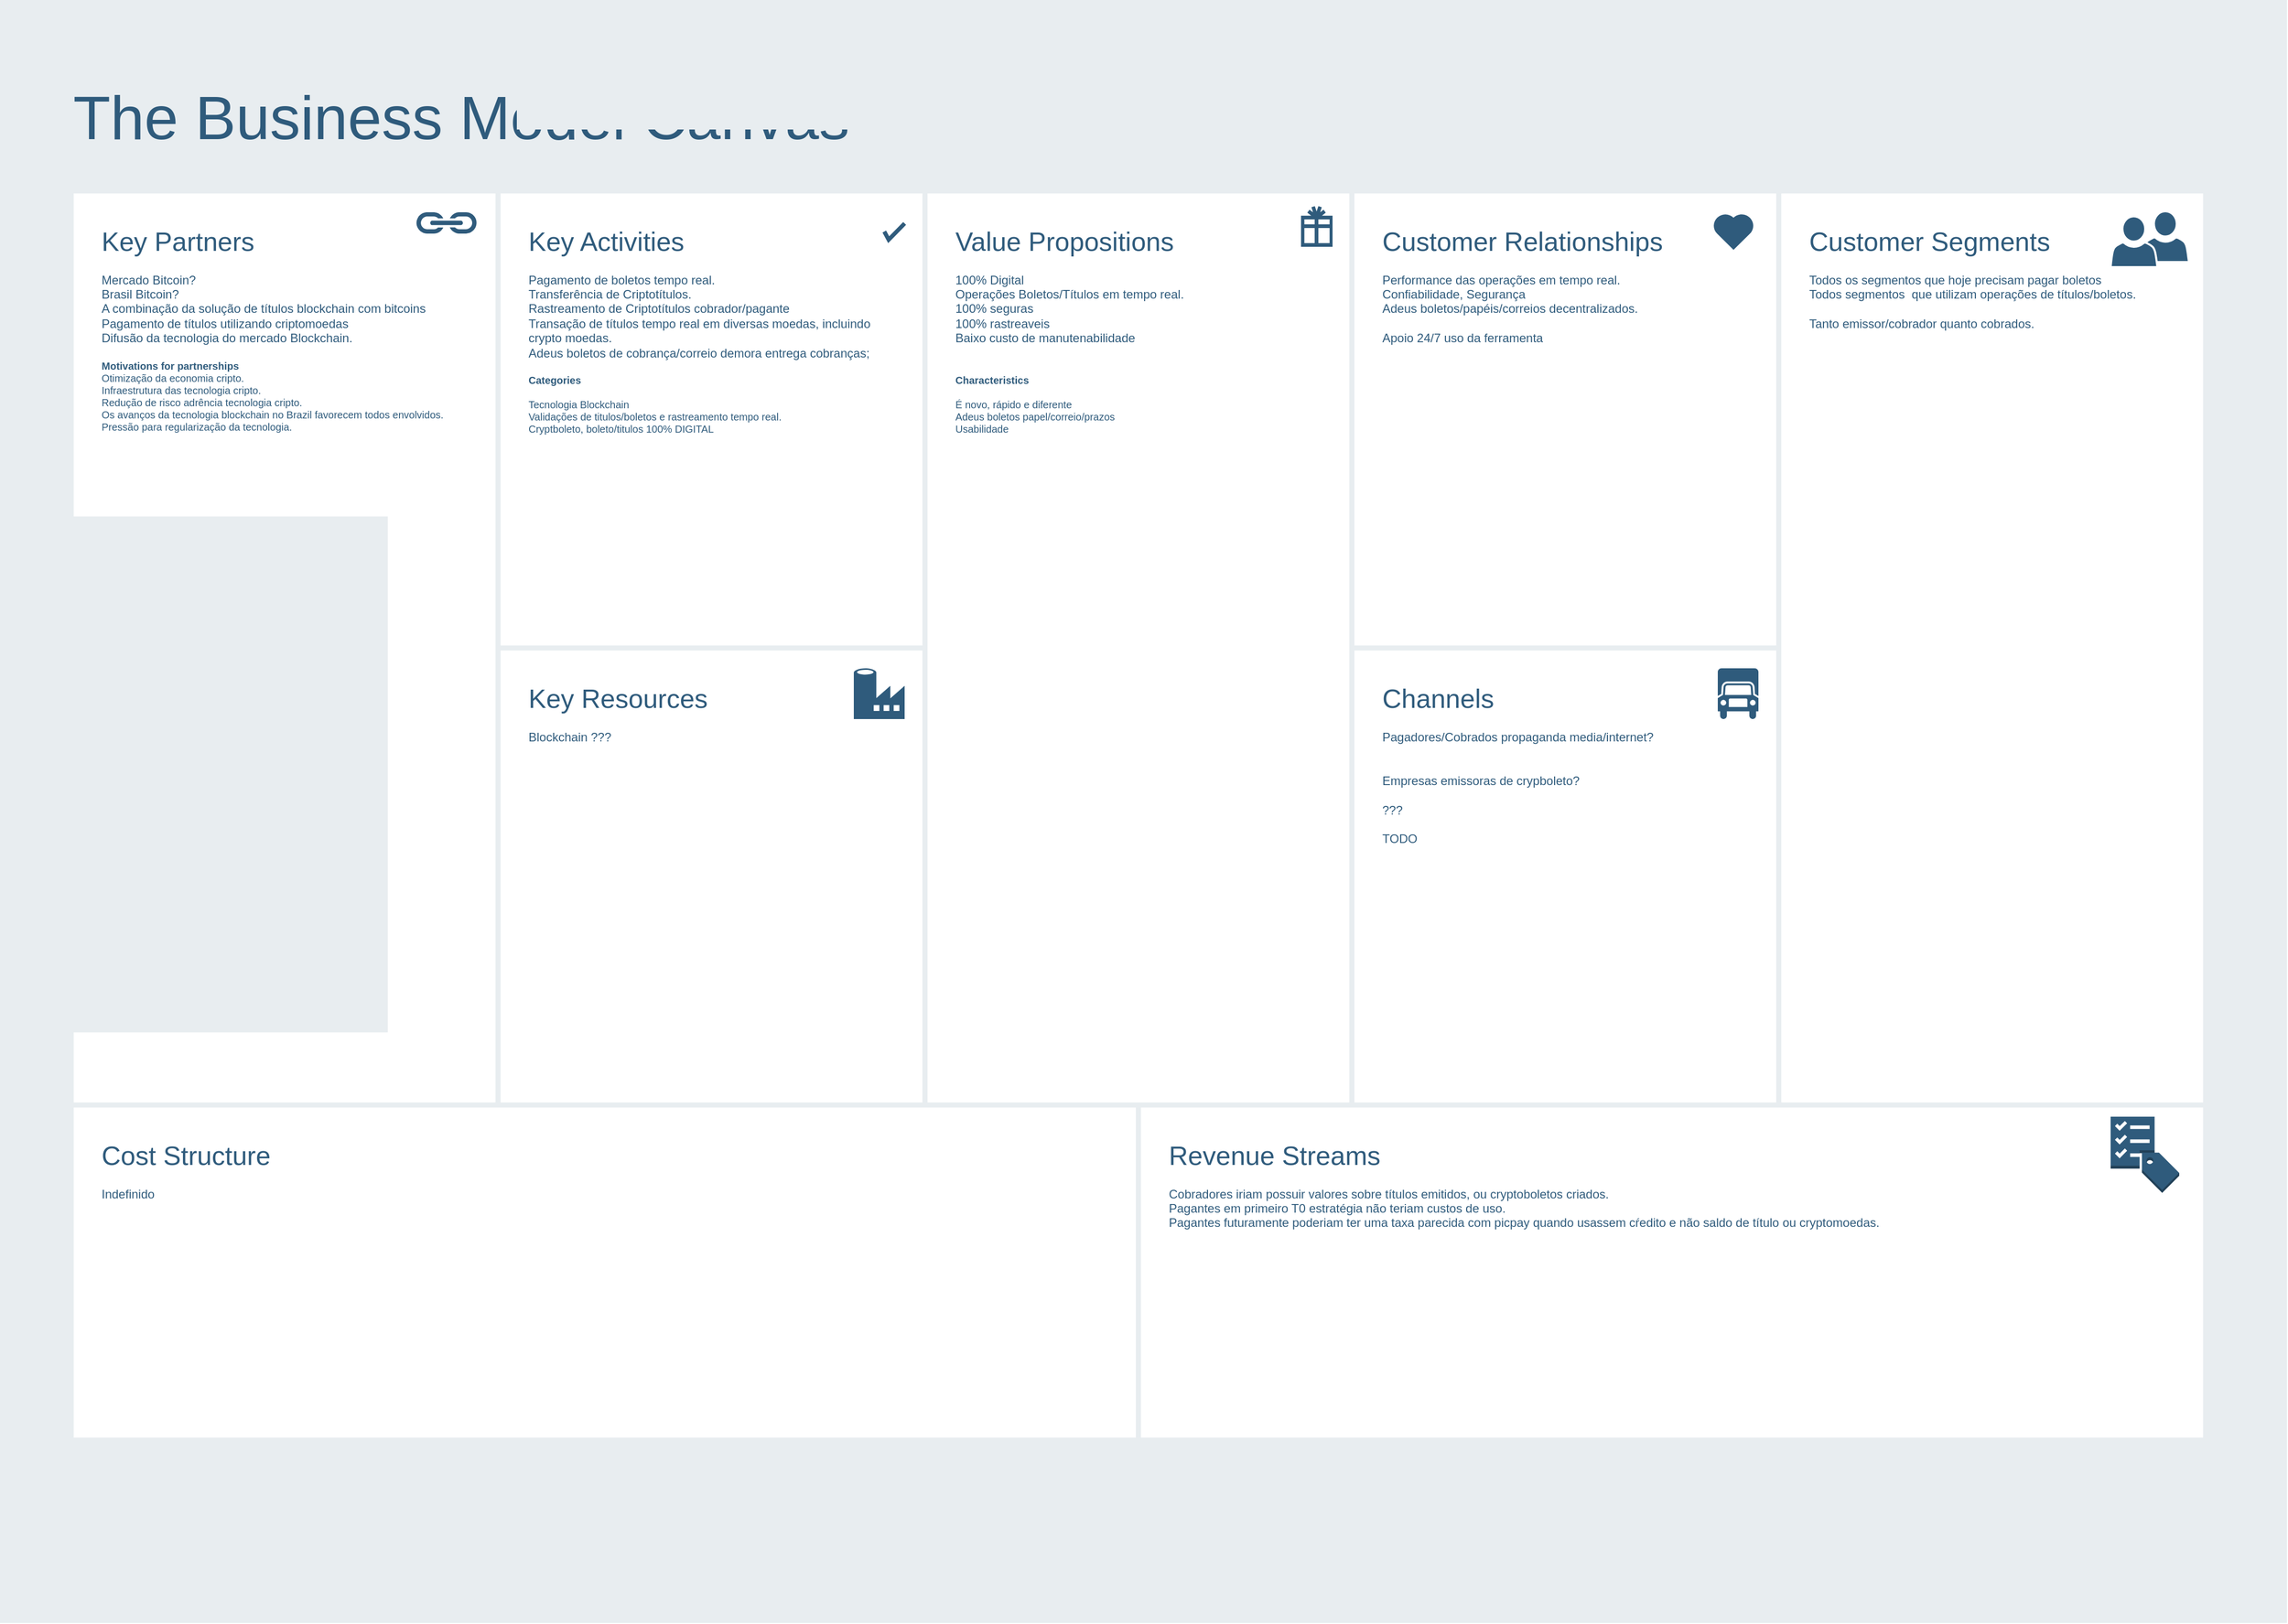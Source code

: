 <mxfile version="12.3.5" type="github" pages="2">
  <diagram id="07fea595-8f29-1299-0266-81d95cde20df" name="The Business Model Canvas">
    <mxGraphModel dx="3642" dy="539" grid="1" gridSize="10" guides="1" tooltips="1" connect="1" arrows="1" fold="1" page="1" pageScale="1" pageWidth="1169" pageHeight="827" background="#ffffff" math="0" shadow="0">
      <root>
        <mxCell id="0"/>
        <mxCell id="1" parent="0"/>
        <mxCell id="698" value="" style="rounded=0;whiteSpace=wrap;html=1;shadow=0;labelBackgroundColor=none;strokeColor=none;strokeWidth=3;fillColor=#e8edf0;fontSize=60;fontColor=#2F5B7C;align=left;" parent="1" vertex="1">
          <mxGeometry x="-2280" y="32" width="2250" height="1598" as="geometry"/>
        </mxCell>
        <mxCell id="699" value="&lt;div style=&quot;font-size: 26px&quot;&gt;&lt;font style=&quot;font-size: 26px&quot;&gt;Customer Relationships&lt;/font&gt;&lt;/div&gt;&lt;div&gt;&lt;br&gt;&lt;/div&gt;&lt;div&gt;Performance das operações em tempo real.&lt;/div&gt;&lt;div&gt;Confiabilidade, Segurança&lt;br&gt;&lt;/div&gt;Adeus boletos/papéis/correios decentralizados.&lt;br&gt;&lt;div&gt;&lt;br&gt;&lt;/div&gt;&lt;div&gt;Apoio 24/7 uso da ferramenta&lt;br&gt;&lt;/div&gt;" style="rounded=0;whiteSpace=wrap;html=1;shadow=0;labelBackgroundColor=none;strokeColor=#e8edf0;strokeWidth=5;fillColor=#ffffff;fontSize=12;fontColor=#2F5B7C;align=left;verticalAlign=top;spacing=30;" parent="1" vertex="1">
          <mxGeometry x="-950" y="220" width="420" height="450" as="geometry"/>
        </mxCell>
        <mxCell id="700" value="&lt;font&gt;&lt;font style=&quot;font-size: 26px&quot;&gt;Key Partners&lt;/font&gt;&lt;br&gt;&lt;/font&gt;&lt;font style=&quot;font-size: 12px&quot;&gt;&lt;br style=&quot;font-size: 12px&quot;&gt;&lt;font style=&quot;font-size: 12px&quot;&gt;Mercado Bitcoin?&lt;br style=&quot;font-size: 12px&quot;&gt;Brasil Bitcoin?&lt;br style=&quot;font-size: 12px&quot;&gt;&lt;/font&gt;&lt;/font&gt;&lt;div&gt;&lt;font style=&quot;font-size: 12px&quot;&gt;&lt;font style=&quot;font-size: 12px&quot;&gt;A combinação da solução de títulos blockchain com bitcoins&lt;/font&gt;&lt;/font&gt;&lt;/div&gt;&lt;div&gt;&lt;font style=&quot;font-size: 12px&quot;&gt;&lt;font style=&quot;font-size: 12px&quot;&gt;Pagamento de títulos utilizando criptomoedas&lt;/font&gt;&lt;/font&gt;&lt;/div&gt;&lt;div&gt;&lt;font style=&quot;font-size: 12px&quot;&gt;&lt;font style=&quot;font-size: 12px&quot;&gt;Difusão da tecnologia do mercado Blockchain.&lt;br&gt;&lt;/font&gt;&lt;/font&gt;&lt;/div&gt;&lt;font style=&quot;font-size: 12px&quot;&gt;&lt;br style=&quot;font-size: 12px&quot;&gt;&lt;/font&gt;&lt;div style=&quot;font-size: 10px&quot;&gt;&lt;font style=&quot;font-size: 10px&quot;&gt;&lt;b&gt;Motivations for partnerships&lt;/b&gt;&lt;/font&gt;&lt;/div&gt;&lt;div style=&quot;font-size: 10px&quot;&gt;&lt;font style=&quot;font-size: 10px&quot;&gt;Otimização da economia cripto.&lt;br&gt;&lt;/font&gt;&lt;/div&gt;&lt;div style=&quot;font-size: 10px&quot;&gt;&lt;font style=&quot;font-size: 10px&quot;&gt;Infraestrutura das tecnologia cripto.&lt;br&gt;&lt;/font&gt;&lt;/div&gt;&lt;div style=&quot;font-size: 10px&quot;&gt;&lt;font style=&quot;font-size: 10px&quot;&gt;Redução de risco adrência tecnologia cripto.&lt;br&gt;&lt;/font&gt;&lt;/div&gt;&lt;div style=&quot;font-size: 10px&quot;&gt;&lt;font style=&quot;font-size: 10px&quot;&gt;Os avanços da tecnologia blockchain no Brazil favorecem todos envolvidos. &lt;br&gt;&lt;/font&gt;&lt;/div&gt;&lt;div style=&quot;font-size: 10px&quot;&gt;&lt;font style=&quot;font-size: 10px&quot;&gt;Pressão para regularização da tecnologia.&lt;br&gt;&lt;/font&gt;&lt;/div&gt;&lt;div style=&quot;font-size: 12px&quot;&gt;&lt;br style=&quot;font-size: 12px&quot;&gt;&lt;/div&gt;" style="rounded=0;whiteSpace=wrap;html=1;shadow=0;labelBackgroundColor=none;strokeColor=#e8edf0;strokeWidth=5;fillColor=#ffffff;fontSize=12;fontColor=#2F5B7C;align=left;verticalAlign=top;spacing=30;" parent="1" vertex="1">
          <mxGeometry x="-2210" y="220" width="420" height="900" as="geometry"/>
        </mxCell>
        <mxCell id="701" value="&lt;font&gt;&lt;font style=&quot;font-size: 26px&quot;&gt;Key Activities&lt;/font&gt;&lt;br style=&quot;font-size: 12px&quot;&gt;&lt;/font&gt;&lt;font&gt;&lt;br style=&quot;font-size: 12px&quot;&gt;&lt;div&gt;Pagamento de boletos tempo real.&lt;/div&gt;&lt;div&gt;Transferência de Criptotítulos.&lt;/div&gt;&lt;div&gt;Rastreamento de Criptotítulos cobrador/pagante&lt;br&gt;&lt;/div&gt;&lt;div&gt;Transação de títulos tempo real em diversas moedas, incluindo crypto moedas.&lt;/div&gt;&lt;div&gt;Adeus boletos de cobrança/correio demora entrega cobranças;&lt;br&gt;&lt;/div&gt;&lt;div&gt;&lt;br&gt;&lt;/div&gt;&lt;/font&gt;&lt;div style=&quot;font-size: 10px&quot;&gt;&lt;div&gt;&lt;b&gt;Categories&lt;/b&gt;&lt;/div&gt;&lt;div&gt;&lt;br&gt;&lt;/div&gt;&lt;div&gt;Tecnologia Blockchain&lt;br&gt;&lt;/div&gt;&lt;div&gt;Validações de titulos/boletos e rastreamento tempo real.&lt;br&gt;&lt;/div&gt;&lt;div&gt;Cryptboleto, boleto/titulos 100% DIGITAL&lt;br&gt;&lt;/div&gt;&lt;/div&gt;&lt;div&gt;&lt;br&gt;&lt;/div&gt;" style="rounded=0;whiteSpace=wrap;html=1;shadow=0;labelBackgroundColor=none;strokeColor=#e8edf0;strokeWidth=5;fillColor=#ffffff;fontSize=12;fontColor=#2F5B7C;align=left;verticalAlign=top;spacing=30;" parent="1" vertex="1">
          <mxGeometry x="-1790" y="220" width="420" height="450" as="geometry"/>
        </mxCell>
        <mxCell id="702" value="&lt;div&gt;&lt;font style=&quot;font-size: 26px&quot;&gt;Key Resources&lt;/font&gt;&lt;/div&gt;&lt;div&gt;&lt;br&gt;&lt;/div&gt;Blockchain ???" style="rounded=0;whiteSpace=wrap;html=1;shadow=0;labelBackgroundColor=none;strokeColor=#e8edf0;strokeWidth=5;fillColor=#ffffff;fontSize=12;fontColor=#2F5B7C;align=left;verticalAlign=top;spacing=30;" parent="1" vertex="1">
          <mxGeometry x="-1790" y="670" width="420" height="450" as="geometry"/>
        </mxCell>
        <mxCell id="703" value="&lt;div style=&quot;font-size: 26px&quot;&gt;&lt;font style=&quot;font-size: 26px&quot;&gt;Value Propositions&lt;/font&gt;&lt;/div&gt;&lt;div&gt;&lt;br&gt;&lt;/div&gt;&lt;div&gt;100% Digital&lt;/div&gt;&lt;div&gt;Operações Boletos/Títulos em tempo real.&lt;/div&gt;&lt;div&gt;100% seguras&lt;/div&gt;&lt;div&gt;100% rastreaveis &lt;br&gt;&lt;/div&gt;&lt;div&gt;Baixo custo de manutenabilidade&lt;/div&gt;&lt;div&gt;&lt;br&gt;&lt;/div&gt;&lt;div&gt;&lt;br&gt;&lt;/div&gt;&lt;div style=&quot;font-size: 10px&quot;&gt;&lt;font style=&quot;font-size: 10px&quot;&gt;&lt;b&gt;Characteristics&lt;/b&gt;&lt;/font&gt;&lt;/div&gt;&lt;div style=&quot;font-size: 10px&quot;&gt;&lt;font style=&quot;font-size: 10px&quot;&gt;&lt;br&gt;&lt;/font&gt;&lt;/div&gt;&lt;div style=&quot;font-size: 10px&quot;&gt;&lt;font style=&quot;font-size: 10px&quot;&gt;É novo, rápido e diferente&lt;/font&gt;&lt;/div&gt;&lt;div style=&quot;font-size: 10px&quot;&gt;&lt;font style=&quot;font-size: 10px&quot;&gt;Adeus boletos papel/correio/prazos&lt;br&gt;&lt;/font&gt;&lt;/div&gt;&lt;div style=&quot;font-size: 10px&quot;&gt;&lt;font style=&quot;font-size: 10px&quot;&gt;Usabilidade&lt;br&gt;&lt;/font&gt;&lt;/div&gt;&lt;div style=&quot;font-size: 10px&quot;&gt;&lt;br&gt;&lt;/div&gt;" style="rounded=0;whiteSpace=wrap;html=1;shadow=0;labelBackgroundColor=none;strokeColor=#e8edf0;strokeWidth=5;fillColor=#ffffff;fontSize=12;fontColor=#2F5B7C;align=left;verticalAlign=top;spacing=30;" parent="1" vertex="1">
          <mxGeometry x="-1370" y="220" width="420" height="900" as="geometry"/>
        </mxCell>
        <mxCell id="704" value="&lt;div&gt;&lt;font style=&quot;font-size: 26px&quot;&gt;Customer Segments&lt;/font&gt;&lt;/div&gt;&lt;div&gt;&lt;br&gt;&lt;/div&gt;&lt;div&gt;Todos os segmentos que hoje precisam pagar boletos&lt;/div&gt;&lt;div&gt;Todos segmentos&amp;nbsp; que utilizam operações de títulos/boletos.&lt;/div&gt;&lt;div&gt;&lt;br&gt;&lt;/div&gt;&lt;div&gt;Tanto emissor/cobrador quanto cobrados.&lt;br&gt;&lt;/div&gt;" style="rounded=0;whiteSpace=wrap;html=1;shadow=0;labelBackgroundColor=none;strokeColor=#e8edf0;strokeWidth=5;fillColor=#ffffff;fontSize=12;fontColor=#2F5B7C;align=left;verticalAlign=top;spacing=30;" parent="1" vertex="1">
          <mxGeometry x="-530" y="220" width="420" height="900" as="geometry"/>
        </mxCell>
        <mxCell id="705" value="&lt;div&gt;&lt;font style=&quot;font-size: 26px&quot;&gt;Channels&lt;/font&gt;&lt;/div&gt;&lt;div&gt;&lt;br&gt;&lt;/div&gt;&lt;div&gt;Pagadores/Cobrados propaganda media/internet?&lt;/div&gt;&lt;div&gt;&lt;br&gt;&lt;/div&gt;&lt;div&gt;&lt;br&gt;&lt;/div&gt;&lt;div&gt;Empresas emissoras de crypboleto?&lt;/div&gt;&lt;div&gt;&lt;br&gt;&lt;/div&gt;&lt;div&gt;???&lt;br&gt;&lt;/div&gt;&lt;div&gt;&lt;br&gt;&lt;/div&gt;&lt;div&gt;TODO &lt;br&gt;&lt;/div&gt;" style="rounded=0;whiteSpace=wrap;html=1;shadow=0;labelBackgroundColor=none;strokeColor=#e8edf0;strokeWidth=5;fillColor=#ffffff;fontSize=12;fontColor=#2F5B7C;align=left;verticalAlign=top;spacing=30;" parent="1" vertex="1">
          <mxGeometry x="-950" y="670" width="420" height="450" as="geometry"/>
        </mxCell>
        <mxCell id="706" value="&lt;div style=&quot;font-size: 26px&quot;&gt;&lt;font style=&quot;font-size: 26px&quot;&gt;Cost Structure&lt;/font&gt;&lt;/div&gt;&lt;div&gt;&lt;br&gt;&lt;/div&gt;Indefinido" style="rounded=0;whiteSpace=wrap;html=1;shadow=0;labelBackgroundColor=none;strokeColor=#e8edf0;strokeWidth=5;fillColor=#ffffff;fontSize=12;fontColor=#2F5B7C;align=left;verticalAlign=top;spacing=30;" parent="1" vertex="1">
          <mxGeometry x="-2210" y="1120" width="1050" height="330" as="geometry"/>
        </mxCell>
        <mxCell id="707" value="&lt;div style=&quot;font-size: 26px&quot;&gt;&lt;font style=&quot;font-size: 26px&quot;&gt;Revenue Streams&lt;/font&gt;&lt;/div&gt;&lt;div&gt;&lt;br&gt;&lt;/div&gt;&lt;div&gt;Cobradores iriam possuir valores sobre títulos emitidos, ou cryptoboletos criados.&lt;/div&gt;&lt;div&gt;Pagantes em primeiro T0 estratégia não teriam custos de uso.&lt;/div&gt;&lt;div&gt;Pagantes futuramente poderiam ter uma taxa parecida com picpay quando usassem cŕedito e não saldo de título ou cryptomoedas.&lt;br&gt;&lt;/div&gt;" style="rounded=0;whiteSpace=wrap;html=1;shadow=0;labelBackgroundColor=none;strokeColor=#e8edf0;strokeWidth=5;fillColor=#ffffff;fontSize=12;fontColor=#2F5B7C;align=left;verticalAlign=top;spacing=30;" parent="1" vertex="1">
          <mxGeometry x="-1160" y="1120" width="1050" height="330" as="geometry"/>
        </mxCell>
        <mxCell id="708" value="The Business Model Canvas&lt;br&gt;" style="text;html=1;resizable=0;points=[];autosize=1;align=left;verticalAlign=top;spacingTop=-4;fontSize=60;fontColor=#2F5B7C;" parent="1" vertex="1">
          <mxGeometry x="-2210" y="110" width="780" height="70" as="geometry"/>
        </mxCell>
        <mxCell id="709" value="" style="html=1;verticalLabelPosition=bottom;labelBackgroundColor=#ffffff;verticalAlign=top;shadow=0;dashed=0;strokeWidth=4;shape=mxgraph.ios7.misc.check;strokeColor=#2F5B7C;fillColor=#ffffff;gradientColor=none;fontSize=12;fontColor=#2F5B7C;align=left;" parent="1" vertex="1">
          <mxGeometry x="-1410" y="252" width="20" height="16" as="geometry"/>
        </mxCell>
        <mxCell id="710" value="" style="shape=mxgraph.signs.travel.present;html=1;fillColor=#2F5B7C;strokeColor=none;verticalLabelPosition=bottom;verticalAlign=top;align=center;shadow=0;labelBackgroundColor=none;fontSize=12;fontColor=#2F5B7C;" parent="1" vertex="1">
          <mxGeometry x="-1000" y="235" width="31" height="40" as="geometry"/>
        </mxCell>
        <mxCell id="711" value="" style="html=1;verticalLabelPosition=bottom;labelBackgroundColor=#ffffff;verticalAlign=top;strokeWidth=3;strokeColor=none;fillColor=#2F5B7C;shadow=0;dashed=0;shape=mxgraph.ios7.icons.heart;fontSize=12;fontColor=#2F5B7C;align=left;" parent="1" vertex="1">
          <mxGeometry x="-595.0" y="242" width="41" height="36" as="geometry"/>
        </mxCell>
        <mxCell id="715" value="" style="shadow=0;dashed=0;html=1;strokeColor=none;labelPosition=center;verticalLabelPosition=bottom;verticalAlign=top;shape=mxgraph.mscae.cloud.data_factory;fillColor=#2F5B7C;labelBackgroundColor=none;fontSize=10;fontColor=#2F5B7C;align=left;" parent="1" vertex="1">
          <mxGeometry x="-1440" y="690" width="50" height="50" as="geometry"/>
        </mxCell>
        <mxCell id="716" value="" style="shape=mxgraph.signs.transportation.truck_6;html=1;fillColor=#2F5B7C;strokeColor=none;verticalLabelPosition=bottom;verticalAlign=top;align=center;shadow=0;labelBackgroundColor=none;fontSize=10;fontColor=#2F5B7C;aspect=fixed;" parent="1" vertex="1">
          <mxGeometry x="-590" y="690" width="40" height="50" as="geometry"/>
        </mxCell>
        <mxCell id="717" value="" style="shape=image;html=1;verticalAlign=top;verticalLabelPosition=bottom;labelBackgroundColor=#ffffff;imageAspect=0;aspect=fixed;image=https://cdn4.iconfinder.com/data/icons/evil-icons-user-interface/64/price-128.png;shadow=0;strokeColor=#e8edf0;strokeWidth=3;fillColor=#2F5B7C;gradientColor=none;fontSize=10;fontColor=#2F5B7C;align=left;" parent="1" vertex="1">
          <mxGeometry x="-1226" y="1140" width="58" height="58" as="geometry"/>
        </mxCell>
        <mxCell id="718" value="" style="dashed=0;html=1;shape=mxgraph.aws3.checklist_cost;fillColor=#2F5B7C;gradientColor=none;shadow=0;labelBackgroundColor=none;strokeColor=none;strokeWidth=3;fontSize=10;fontColor=#2F5B7C;align=left;" parent="1" vertex="1">
          <mxGeometry x="-203.5" y="1131.5" width="67.5" height="75" as="geometry"/>
        </mxCell>
        <mxCell id="719" value="" style="shadow=0;dashed=0;html=1;strokeColor=none;fillColor=#2F5B7C;labelPosition=center;verticalLabelPosition=bottom;verticalAlign=top;outlineConnect=0;shape=mxgraph.office.concepts.link;labelBackgroundColor=none;fontSize=10;fontColor=#000000;align=left;" parent="1" vertex="1">
          <mxGeometry x="-1871" y="241" width="61" height="21" as="geometry"/>
        </mxCell>
        <mxCell id="720" value="" style="group" parent="1" vertex="1" connectable="0">
          <mxGeometry x="-203.5" y="245" width="69" height="50" as="geometry"/>
        </mxCell>
        <mxCell id="721" value="" style="shadow=0;dashed=0;html=1;strokeColor=#FFFFFF;labelPosition=center;verticalLabelPosition=bottom;verticalAlign=top;outlineConnect=0;shape=mxgraph.office.users.user;fillColor=#2F5B7C;labelBackgroundColor=none;fontSize=10;fontColor=#000000;align=left;strokeWidth=2;" parent="720" vertex="1">
          <mxGeometry x="31" y="-5" width="46" height="50" as="geometry"/>
        </mxCell>
        <mxCell id="722" value="" style="shadow=0;dashed=0;html=1;strokeColor=#FFFFFF;labelPosition=center;verticalLabelPosition=bottom;verticalAlign=top;outlineConnect=0;shape=mxgraph.office.users.user;fillColor=#2F5B7C;labelBackgroundColor=none;fontSize=10;fontColor=#000000;align=left;strokeWidth=2;" parent="720" vertex="1">
          <mxGeometry width="46" height="50" as="geometry"/>
        </mxCell>
      </root>
    </mxGraphModel>
  </diagram>
  <diagram id="mQGApk8baVR1JqvsF_KI" name="Product Vision Board">
    <mxGraphModel dx="3870" dy="492" grid="1" gridSize="10" guides="1" tooltips="1" connect="1" arrows="1" fold="1" page="1" pageScale="1" pageWidth="850" pageHeight="1100" math="0" shadow="0">
      <root>
        <mxCell id="NGLXr6QBE0B2UHdIiDb8-0"/>
        <mxCell id="NGLXr6QBE0B2UHdIiDb8-1" parent="NGLXr6QBE0B2UHdIiDb8-0"/>
        <mxCell id="nUK60ZJ4akdMgsGpRx2s-0" value="" style="rounded=0;whiteSpace=wrap;html=1;shadow=0;labelBackgroundColor=none;strokeColor=none;strokeWidth=3;fillColor=#e8edf0;fontSize=60;fontColor=#2F5B7C;align=left;" vertex="1" parent="NGLXr6QBE0B2UHdIiDb8-1">
          <mxGeometry x="-2280" y="80" width="1780" height="820" as="geometry"/>
        </mxCell>
        <mxCell id="nUK60ZJ4akdMgsGpRx2s-1" value="&lt;div style=&quot;font-size: 26px&quot;&gt;Product&lt;/div&gt;&lt;div&gt;&lt;br&gt;&lt;/div&gt;&lt;div&gt;&lt;div style=&quot;font-size: 10px&quot;&gt;&lt;span&gt;&lt;b&gt;O que é esse produto? O que faz ele se destacar? É viável desenvolvê-lo?&lt;/b&gt;&lt;/span&gt;&lt;/div&gt;&lt;div style=&quot;font-size: 10px&quot;&gt;&lt;span&gt;Respostas aqui&lt;/span&gt;&lt;br&gt;&lt;/div&gt;&lt;/div&gt;&lt;div&gt;&lt;br&gt;&lt;/div&gt;" style="rounded=0;whiteSpace=wrap;html=1;shadow=0;labelBackgroundColor=none;strokeColor=#e8edf0;strokeWidth=5;fillColor=#ffffff;fontSize=12;fontColor=#2F5B7C;align=left;verticalAlign=top;spacing=30;" vertex="1" parent="NGLXr6QBE0B2UHdIiDb8-1">
          <mxGeometry x="-968" y="427" width="420" height="444" as="geometry"/>
        </mxCell>
        <mxCell id="nUK60ZJ4akdMgsGpRx2s-2" value="&lt;font&gt;&lt;font style=&quot;font-size: 26px&quot;&gt;Vision&lt;/font&gt;&lt;br&gt;&lt;/font&gt;&lt;font style=&quot;font-size: 12px&quot;&gt;&lt;br style=&quot;font-size: 12px&quot;&gt;&lt;/font&gt;&lt;font style=&quot;font-size: 12px&quot;&gt;&lt;/font&gt;&lt;div style=&quot;font-size: 10px&quot;&gt;&lt;font style=&quot;font-size: 10px&quot;&gt;&lt;b&gt;Qual o propósito da criação desde produto? Qual a mudança positiva ele irá causar?&lt;br&gt;&lt;/b&gt;&lt;/font&gt;&lt;/div&gt;&lt;div style=&quot;font-size: 10px&quot;&gt;A criação de uma tecnologia pioneira no Brasil, para compra, venda e troca de títulos utilizando Blockchain. Sendo assim, não será mais necessária uma entidade intermediando as transações e validações de títulos,&lt;/div&gt;&lt;div style=&quot;font-size: 10px&quot;&gt;&lt;font style=&quot;font-size: 10px&quot;&gt;além da segurança do Blockchain, títulos como boletos tornam-se criptografados, seguros, validados pela tecnologia, rastreáveis e emissões e pagamentos serão em tempo real.&lt;br&gt;&lt;/font&gt;&lt;/div&gt;&lt;div style=&quot;font-size: 10px&quot;&gt;&lt;font style=&quot;font-size: 10px&quot;&gt;Impacto resumesse em tornar todos os títulos 100% digitais e centralizados. Não existirá títulos espalhados em diversas entidades e mantidos via um grande sistema centralizador como FEBRABAN, poderá ser feita diretamente&lt;/font&gt;&lt;/div&gt;&lt;div style=&quot;font-size: 10px&quot;&gt;&lt;font style=&quot;font-size: 10px&quot;&gt;emissor pagante, diretamente, nos dois sentidos.&lt;br&gt;&lt;/font&gt;&lt;/div&gt;&lt;div style=&quot;font-size: 12px&quot;&gt;&lt;br style=&quot;font-size: 12px&quot;&gt;&lt;/div&gt;" style="rounded=0;whiteSpace=wrap;html=1;shadow=0;labelBackgroundColor=none;strokeColor=#e8edf0;strokeWidth=5;fillColor=#ffffff;fontSize=12;fontColor=#2F5B7C;align=left;verticalAlign=top;spacing=30;" vertex="1" parent="NGLXr6QBE0B2UHdIiDb8-1">
          <mxGeometry x="-2230" y="220" width="1680" height="200" as="geometry"/>
        </mxCell>
        <mxCell id="nUK60ZJ4akdMgsGpRx2s-3" value="&lt;font&gt;&lt;font style=&quot;font-size: 26px&quot;&gt;Target Group&lt;/font&gt;&lt;br style=&quot;font-size: 12px&quot;&gt;&lt;/font&gt;&lt;font&gt;&lt;br&gt;&lt;div style=&quot;font-size: 10px&quot;&gt;&lt;b&gt;Qual mercado ou segmento de mercado esse produto atenderá? Quem são os consumidores e usuários atendidos?&lt;br&gt;&lt;/b&gt;&lt;/div&gt;&lt;div style=&quot;font-size: 10px&quot;&gt;Instituições finânceias&lt;br&gt;Pessoas CPF que desejam pagar contas sem precisar catar&lt;/div&gt;&lt;div style=&quot;font-size: 10px&quot;&gt;diferentes boletos de diferentes fontes (app, site, correio, email, etc)&lt;/div&gt;&lt;div style=&quot;font-size: 10px&quot;&gt;Pessoas que desejam cobrar títulos como vendas de pessoas físicas para pessoas físicas.&lt;/div&gt;&lt;div style=&quot;font-size: 10px&quot;&gt;Cobranças de qualquer genêro que geram títulos.&lt;/div&gt;&lt;div style=&quot;font-size: 10px&quot;&gt;Compra, Venda e Troca de títulos diretamente entre pessoas x empresas, empresas x empresas, pessoas x pessoas.&lt;br&gt;&lt;/div&gt;&lt;div&gt;&lt;br&gt;&lt;/div&gt;&lt;/font&gt;" style="rounded=0;whiteSpace=wrap;html=1;shadow=0;labelBackgroundColor=none;strokeColor=#e8edf0;strokeWidth=5;fillColor=#ffffff;fontSize=12;fontColor=#2F5B7C;align=left;verticalAlign=top;spacing=30;" vertex="1" parent="NGLXr6QBE0B2UHdIiDb8-1">
          <mxGeometry x="-2230" y="426" width="420" height="445" as="geometry"/>
        </mxCell>
        <mxCell id="nUK60ZJ4akdMgsGpRx2s-4" value="&lt;div&gt;&lt;font style=&quot;font-size: 26px&quot;&gt;Business Goals&lt;br&gt;&lt;/font&gt;&lt;/div&gt;&lt;div&gt;&lt;div style=&quot;font-size: 10px&quot;&gt;&lt;b&gt;&lt;br&gt;&lt;/b&gt;&lt;/div&gt;&lt;div style=&quot;font-size: 10px&quot;&gt;&lt;b&gt;Como esse produto beneficiará a empresa? Quais são os objetivos de negócio?&lt;br&gt;&lt;/b&gt;&lt;/div&gt;&lt;div style=&quot;font-size: 10px&quot;&gt;Respostas aqui&lt;br&gt;&lt;/div&gt;&lt;/div&gt;&lt;div&gt;&lt;br&gt;&lt;/div&gt;" style="rounded=0;whiteSpace=wrap;html=1;shadow=0;labelBackgroundColor=none;strokeColor=#e8edf0;strokeWidth=5;fillColor=#ffffff;fontSize=12;fontColor=#2F5B7C;align=left;verticalAlign=top;spacing=30;" vertex="1" parent="NGLXr6QBE0B2UHdIiDb8-1">
          <mxGeometry x="-1810" y="426" width="420" height="445" as="geometry"/>
        </mxCell>
        <mxCell id="nUK60ZJ4akdMgsGpRx2s-5" value="&lt;div style=&quot;font-size: 26px&quot;&gt;Needs&lt;/div&gt;&lt;div&gt;&lt;br&gt;&lt;/div&gt;&lt;div&gt;&lt;div style=&quot;font-size: 10px&quot;&gt;&lt;span&gt;&lt;b&gt;Qual problema esse produto resolve? Quais benefícios o mesmo trará?&lt;/b&gt;&lt;/span&gt;&lt;br&gt;&lt;/div&gt;&lt;/div&gt;&lt;div&gt;&lt;br&gt;&lt;/div&gt;" style="rounded=0;whiteSpace=wrap;html=1;shadow=0;labelBackgroundColor=none;strokeColor=#e8edf0;strokeWidth=5;fillColor=#ffffff;fontSize=12;fontColor=#2F5B7C;align=left;verticalAlign=top;spacing=30;" vertex="1" parent="NGLXr6QBE0B2UHdIiDb8-1">
          <mxGeometry x="-1390" y="426" width="420" height="444" as="geometry"/>
        </mxCell>
        <mxCell id="nUK60ZJ4akdMgsGpRx2s-10" value="The Product Vision Board" style="text;html=1;resizable=0;points=[];autosize=1;align=left;verticalAlign=top;spacingTop=-4;fontSize=60;fontColor=#2F5B7C;" vertex="1" parent="NGLXr6QBE0B2UHdIiDb8-1">
          <mxGeometry x="-2225" y="130" width="730" height="70" as="geometry"/>
        </mxCell>
        <mxCell id="nUK60ZJ4akdMgsGpRx2s-11" value="" style="html=1;verticalLabelPosition=bottom;labelBackgroundColor=#ffffff;verticalAlign=top;shadow=0;dashed=0;strokeWidth=4;shape=mxgraph.ios7.misc.check;strokeColor=#2F5B7C;fillColor=#ffffff;gradientColor=none;fontSize=12;fontColor=#2F5B7C;align=left;" vertex="1" parent="NGLXr6QBE0B2UHdIiDb8-1">
          <mxGeometry x="-614" y="250" width="35" height="28" as="geometry"/>
        </mxCell>
        <mxCell id="nUK60ZJ4akdMgsGpRx2s-13" value="" style="html=1;verticalLabelPosition=bottom;labelBackgroundColor=#ffffff;verticalAlign=top;strokeWidth=3;strokeColor=none;fillColor=#2F5B7C;shadow=0;dashed=0;shape=mxgraph.ios7.icons.heart;fontSize=12;fontColor=#2F5B7C;align=left;" vertex="1" parent="NGLXr6QBE0B2UHdIiDb8-1">
          <mxGeometry x="-1030.0" y="458" width="41" height="36" as="geometry"/>
        </mxCell>
        <mxCell id="nUK60ZJ4akdMgsGpRx2s-14" value="" style="shadow=0;dashed=0;html=1;strokeColor=none;labelPosition=center;verticalLabelPosition=bottom;verticalAlign=top;shape=mxgraph.mscae.cloud.data_factory;fillColor=#2F5B7C;labelBackgroundColor=none;fontSize=10;fontColor=#2F5B7C;align=left;" vertex="1" parent="NGLXr6QBE0B2UHdIiDb8-1">
          <mxGeometry x="-1460" y="446" width="50" height="50" as="geometry"/>
        </mxCell>
        <mxCell id="nUK60ZJ4akdMgsGpRx2s-22" value="" style="shape=mxgraph.signs.travel.present;html=1;fillColor=#2F5B7C;strokeColor=none;verticalLabelPosition=bottom;verticalAlign=top;align=center;shadow=0;labelBackgroundColor=none;fontSize=12;fontColor=#2F5B7C;" vertex="1" parent="NGLXr6QBE0B2UHdIiDb8-1">
          <mxGeometry x="-610" y="451" width="31" height="40" as="geometry"/>
        </mxCell>
        <mxCell id="nUK60ZJ4akdMgsGpRx2s-25" value="" style="group" vertex="1" connectable="0" parent="NGLXr6QBE0B2UHdIiDb8-1">
          <mxGeometry x="-1890" y="456" width="60" height="40" as="geometry"/>
        </mxCell>
        <mxCell id="nUK60ZJ4akdMgsGpRx2s-26" value="" style="shadow=0;dashed=0;html=1;strokeColor=#FFFFFF;labelPosition=center;verticalLabelPosition=bottom;verticalAlign=top;outlineConnect=0;shape=mxgraph.office.users.user;fillColor=#2F5B7C;labelBackgroundColor=none;fontSize=10;fontColor=#000000;align=left;strokeWidth=2;" vertex="1" parent="nUK60ZJ4akdMgsGpRx2s-25">
          <mxGeometry x="26.957" y="-4" width="40" height="40" as="geometry"/>
        </mxCell>
        <mxCell id="nUK60ZJ4akdMgsGpRx2s-27" value="" style="shadow=0;dashed=0;html=1;strokeColor=#FFFFFF;labelPosition=center;verticalLabelPosition=bottom;verticalAlign=top;outlineConnect=0;shape=mxgraph.office.users.user;fillColor=#2F5B7C;labelBackgroundColor=none;fontSize=10;fontColor=#000000;align=left;strokeWidth=2;" vertex="1" parent="nUK60ZJ4akdMgsGpRx2s-25">
          <mxGeometry width="40" height="40" as="geometry"/>
        </mxCell>
      </root>
    </mxGraphModel>
  </diagram>
</mxfile>
